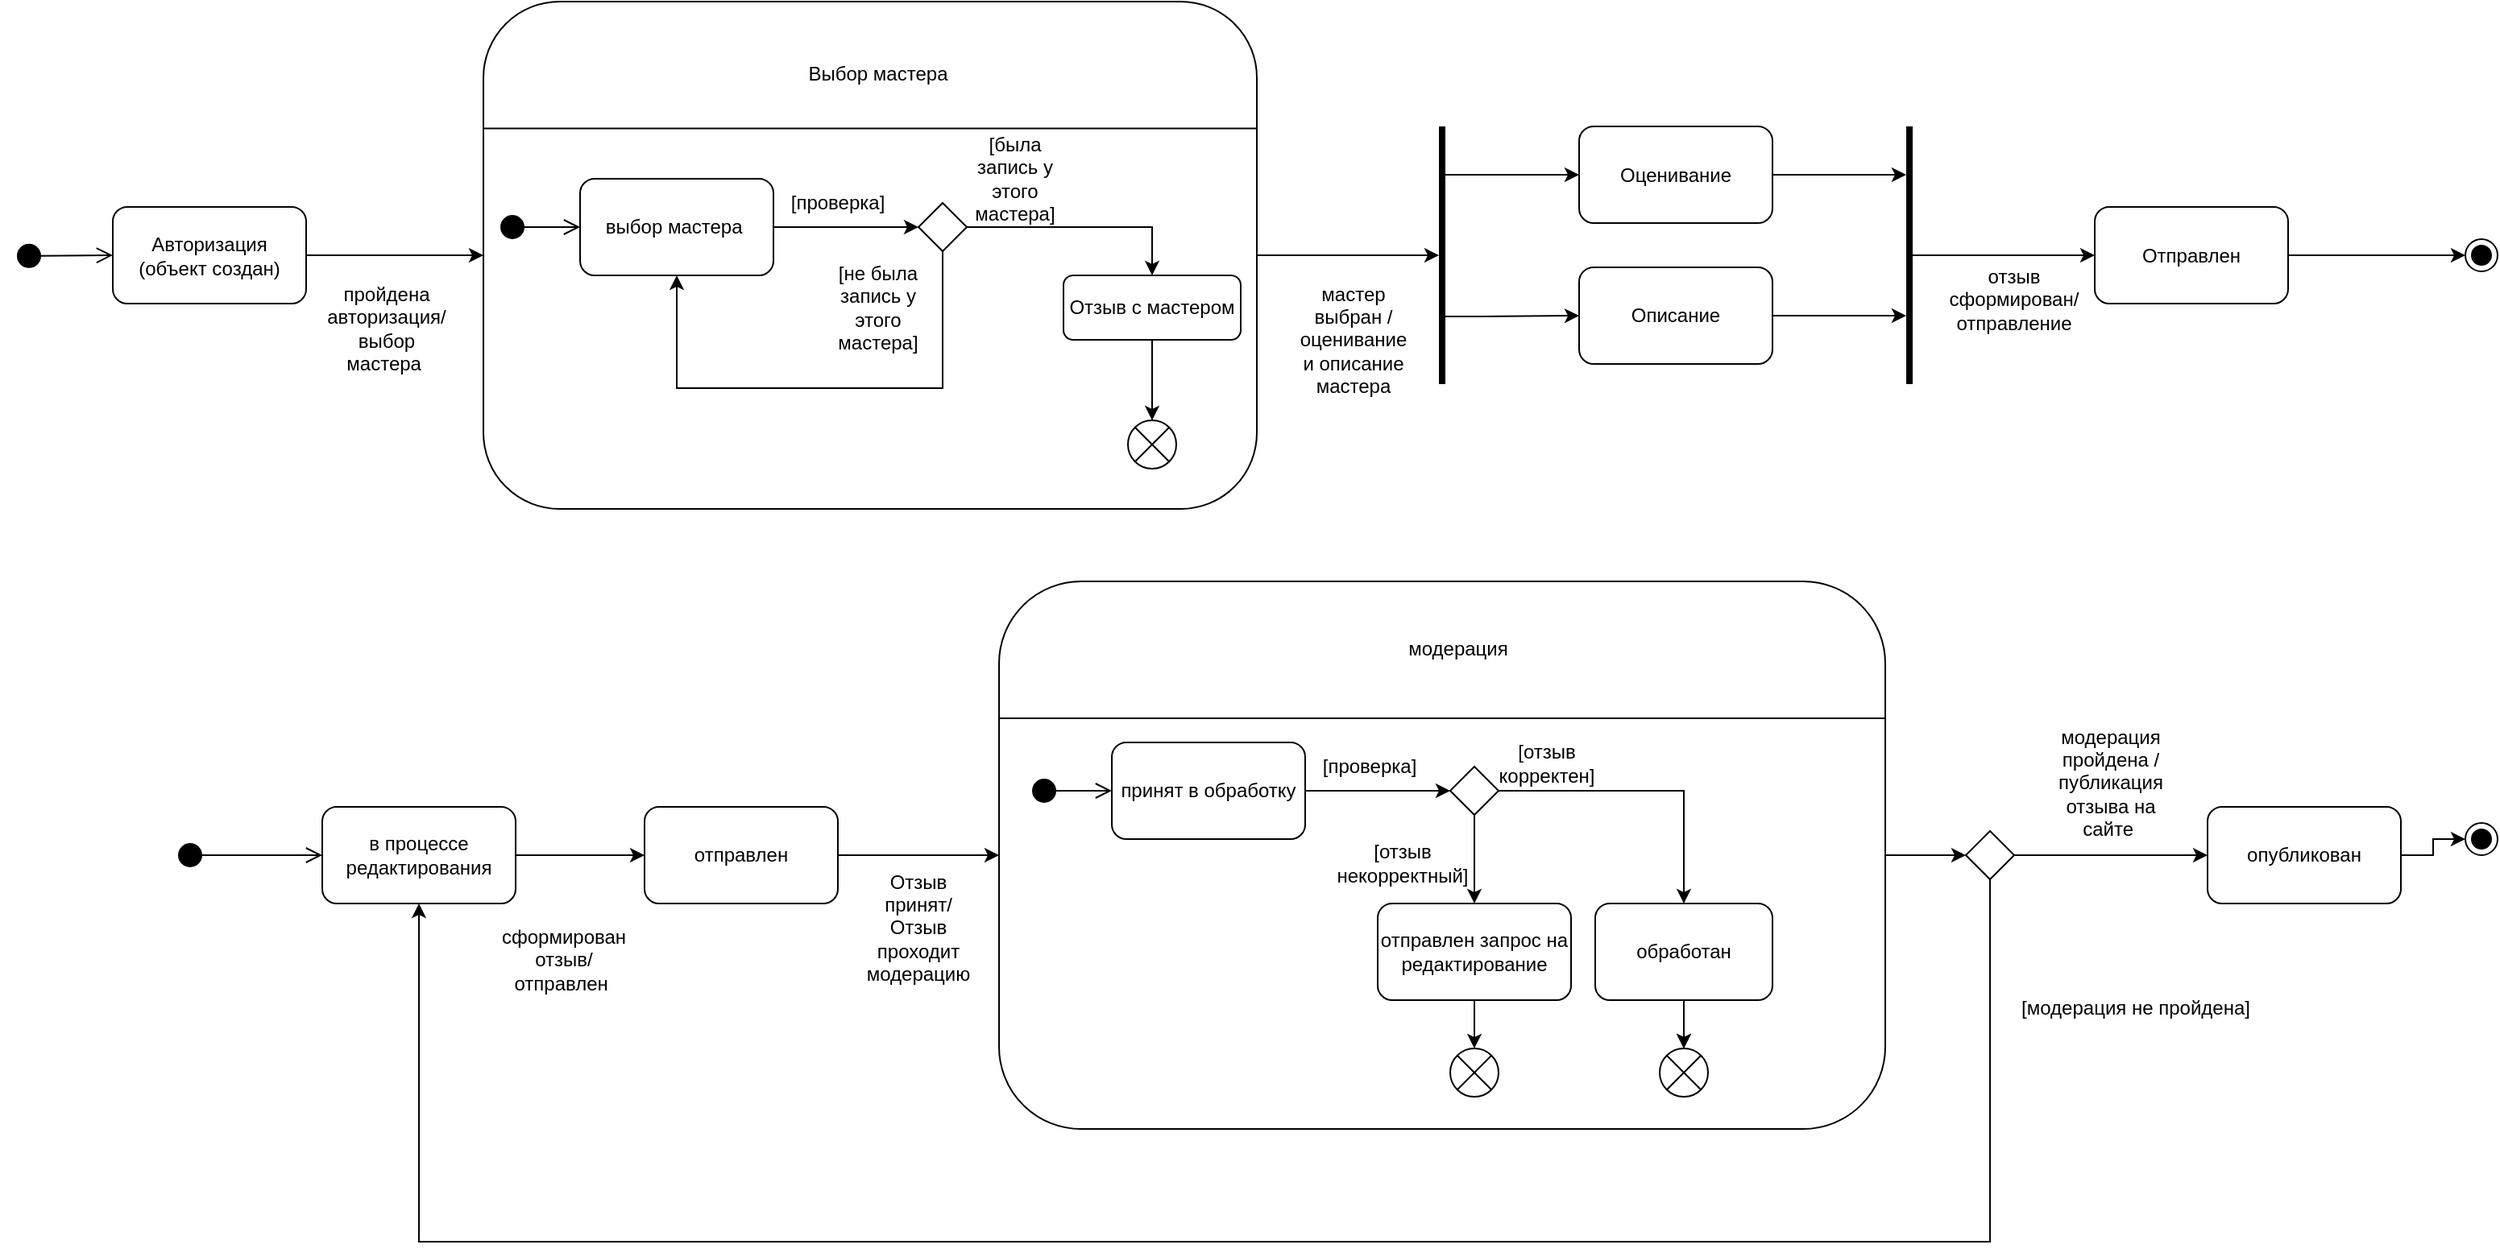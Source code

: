<mxfile version="22.1.8" type="github">
  <diagram name="Страница — 1" id="i03Dcrw-lSY2_fy-uRdG">
    <mxGraphModel dx="1336" dy="756" grid="1" gridSize="10" guides="1" tooltips="1" connect="1" arrows="1" fold="1" page="1" pageScale="1" pageWidth="1169" pageHeight="827" math="0" shadow="0">
      <root>
        <mxCell id="0" />
        <mxCell id="1" parent="0" />
        <mxCell id="OkwgzxEuTPkFEzWDDE73-4" value="" style="html=1;verticalAlign=bottom;startArrow=circle;startFill=1;endArrow=open;startSize=6;endSize=8;curved=0;rounded=0;entryX=0;entryY=0.5;entryDx=0;entryDy=0;" parent="1" target="OkwgzxEuTPkFEzWDDE73-5" edge="1">
          <mxGeometry width="80" relative="1" as="geometry">
            <mxPoint x="20" y="298" as="sourcePoint" />
            <mxPoint x="150" y="260" as="targetPoint" />
          </mxGeometry>
        </mxCell>
        <mxCell id="OkwgzxEuTPkFEzWDDE73-6" style="edgeStyle=orthogonalEdgeStyle;rounded=0;orthogonalLoop=1;jettySize=auto;html=1;entryX=0;entryY=0.5;entryDx=0;entryDy=0;" parent="1" source="OkwgzxEuTPkFEzWDDE73-5" target="OkwgzxEuTPkFEzWDDE73-9" edge="1">
          <mxGeometry relative="1" as="geometry">
            <mxPoint x="360.0" y="345" as="targetPoint" />
          </mxGeometry>
        </mxCell>
        <mxCell id="OkwgzxEuTPkFEzWDDE73-5" value="Авторизация &lt;br&gt;(объект создан)" style="rounded=1;whiteSpace=wrap;html=1;" parent="1" vertex="1">
          <mxGeometry x="80" y="267.5" width="120" height="60" as="geometry" />
        </mxCell>
        <mxCell id="OkwgzxEuTPkFEzWDDE73-79" style="edgeStyle=orthogonalEdgeStyle;rounded=0;orthogonalLoop=1;jettySize=auto;html=1;" parent="1" source="OkwgzxEuTPkFEzWDDE73-9" target="OkwgzxEuTPkFEzWDDE73-77" edge="1">
          <mxGeometry relative="1" as="geometry">
            <Array as="points">
              <mxPoint x="880" y="298" />
              <mxPoint x="880" y="298" />
            </Array>
          </mxGeometry>
        </mxCell>
        <mxCell id="OkwgzxEuTPkFEzWDDE73-9" value="" style="rounded=1;whiteSpace=wrap;html=1;" parent="1" vertex="1">
          <mxGeometry x="310" y="140" width="480" height="315" as="geometry" />
        </mxCell>
        <mxCell id="OkwgzxEuTPkFEzWDDE73-10" value="" style="endArrow=none;html=1;rounded=0;exitX=0;exitY=0.25;exitDx=0;exitDy=0;entryX=1;entryY=0.25;entryDx=0;entryDy=0;" parent="1" source="OkwgzxEuTPkFEzWDDE73-9" target="OkwgzxEuTPkFEzWDDE73-9" edge="1">
          <mxGeometry width="50" height="50" relative="1" as="geometry">
            <mxPoint x="500" y="390" as="sourcePoint" />
            <mxPoint x="550" y="340" as="targetPoint" />
          </mxGeometry>
        </mxCell>
        <mxCell id="OkwgzxEuTPkFEzWDDE73-11" value="Выбор мастера" style="text;html=1;strokeColor=none;fillColor=none;align=center;verticalAlign=middle;whiteSpace=wrap;rounded=0;movable=1;resizable=1;rotatable=1;deletable=1;editable=1;locked=0;connectable=1;" parent="1" vertex="1">
          <mxGeometry x="490" y="170" width="130" height="30" as="geometry" />
        </mxCell>
        <mxCell id="OkwgzxEuTPkFEzWDDE73-17" style="edgeStyle=orthogonalEdgeStyle;rounded=0;orthogonalLoop=1;jettySize=auto;html=1;entryX=0;entryY=0.5;entryDx=0;entryDy=0;" parent="1" source="OkwgzxEuTPkFEzWDDE73-12" target="OkwgzxEuTPkFEzWDDE73-16" edge="1">
          <mxGeometry relative="1" as="geometry" />
        </mxCell>
        <mxCell id="OkwgzxEuTPkFEzWDDE73-12" value="выбор мастера&amp;nbsp;" style="rounded=1;whiteSpace=wrap;html=1;" parent="1" vertex="1">
          <mxGeometry x="370" y="250" width="120" height="60" as="geometry" />
        </mxCell>
        <mxCell id="OkwgzxEuTPkFEzWDDE73-15" value="" style="html=1;verticalAlign=bottom;startArrow=circle;startFill=1;endArrow=open;startSize=6;endSize=8;curved=0;rounded=0;entryX=0;entryY=0.5;entryDx=0;entryDy=0;" parent="1" target="OkwgzxEuTPkFEzWDDE73-12" edge="1">
          <mxGeometry width="80" relative="1" as="geometry">
            <mxPoint x="320" y="280" as="sourcePoint" />
            <mxPoint x="350" y="279.41" as="targetPoint" />
          </mxGeometry>
        </mxCell>
        <mxCell id="OkwgzxEuTPkFEzWDDE73-16" value="" style="rhombus;whiteSpace=wrap;html=1;" parent="1" vertex="1">
          <mxGeometry x="580" y="265" width="30" height="30" as="geometry" />
        </mxCell>
        <mxCell id="OkwgzxEuTPkFEzWDDE73-21" value="" style="verticalLabelPosition=bottom;verticalAlign=top;html=1;shape=mxgraph.flowchart.or;" parent="1" vertex="1">
          <mxGeometry x="710" y="400" width="30" height="30" as="geometry" />
        </mxCell>
        <mxCell id="OkwgzxEuTPkFEzWDDE73-24" style="edgeStyle=orthogonalEdgeStyle;rounded=0;orthogonalLoop=1;jettySize=auto;html=1;entryX=0.5;entryY=0;entryDx=0;entryDy=0;" parent="1" source="OkwgzxEuTPkFEzWDDE73-16" target="OkwgzxEuTPkFEzWDDE73-28" edge="1">
          <mxGeometry relative="1" as="geometry">
            <mxPoint x="725" y="330" as="targetPoint" />
          </mxGeometry>
        </mxCell>
        <mxCell id="OkwgzxEuTPkFEzWDDE73-26" value="[проверка]" style="text;html=1;strokeColor=none;fillColor=none;align=center;verticalAlign=middle;whiteSpace=wrap;rounded=0;" parent="1" vertex="1">
          <mxGeometry x="500" y="250" width="60" height="30" as="geometry" />
        </mxCell>
        <mxCell id="OkwgzxEuTPkFEzWDDE73-27" value="[была запись у этого мастера]" style="text;html=1;strokeColor=none;fillColor=none;align=center;verticalAlign=middle;whiteSpace=wrap;rounded=0;" parent="1" vertex="1">
          <mxGeometry x="610" y="235" width="60" height="30" as="geometry" />
        </mxCell>
        <mxCell id="OkwgzxEuTPkFEzWDDE73-28" value="Отзыв с мастером" style="rounded=1;whiteSpace=wrap;html=1;" parent="1" vertex="1">
          <mxGeometry x="670" y="310" width="110" height="40" as="geometry" />
        </mxCell>
        <mxCell id="OkwgzxEuTPkFEzWDDE73-29" style="edgeStyle=orthogonalEdgeStyle;rounded=0;orthogonalLoop=1;jettySize=auto;html=1;entryX=0.5;entryY=0;entryDx=0;entryDy=0;entryPerimeter=0;" parent="1" source="OkwgzxEuTPkFEzWDDE73-28" target="OkwgzxEuTPkFEzWDDE73-21" edge="1">
          <mxGeometry relative="1" as="geometry" />
        </mxCell>
        <mxCell id="OkwgzxEuTPkFEzWDDE73-30" value="[не была запись у этого мастера]" style="text;html=1;strokeColor=none;fillColor=none;align=center;verticalAlign=middle;whiteSpace=wrap;rounded=0;" parent="1" vertex="1">
          <mxGeometry x="525" y="315" width="60" height="30" as="geometry" />
        </mxCell>
        <mxCell id="OkwgzxEuTPkFEzWDDE73-33" style="edgeStyle=orthogonalEdgeStyle;rounded=0;orthogonalLoop=1;jettySize=auto;html=1;" parent="1" source="OkwgzxEuTPkFEzWDDE73-16" target="OkwgzxEuTPkFEzWDDE73-12" edge="1">
          <mxGeometry relative="1" as="geometry">
            <Array as="points">
              <mxPoint x="595" y="380" />
              <mxPoint x="430" y="380" />
            </Array>
          </mxGeometry>
        </mxCell>
        <mxCell id="OkwgzxEuTPkFEzWDDE73-83" style="edgeStyle=orthogonalEdgeStyle;rounded=0;orthogonalLoop=1;jettySize=auto;html=1;" parent="1" source="OkwgzxEuTPkFEzWDDE73-35" target="OkwgzxEuTPkFEzWDDE73-78" edge="1">
          <mxGeometry relative="1" as="geometry">
            <Array as="points">
              <mxPoint x="1180" y="247.5" />
              <mxPoint x="1180" y="247.5" />
            </Array>
          </mxGeometry>
        </mxCell>
        <mxCell id="OkwgzxEuTPkFEzWDDE73-35" value="Оценивание" style="rounded=1;whiteSpace=wrap;html=1;" parent="1" vertex="1">
          <mxGeometry x="990" y="217.5" width="120" height="60" as="geometry" />
        </mxCell>
        <mxCell id="OkwgzxEuTPkFEzWDDE73-84" style="edgeStyle=orthogonalEdgeStyle;rounded=0;orthogonalLoop=1;jettySize=auto;html=1;" parent="1" source="OkwgzxEuTPkFEzWDDE73-36" target="OkwgzxEuTPkFEzWDDE73-78" edge="1">
          <mxGeometry relative="1" as="geometry">
            <Array as="points">
              <mxPoint x="1180" y="335.5" />
              <mxPoint x="1180" y="335.5" />
            </Array>
          </mxGeometry>
        </mxCell>
        <mxCell id="OkwgzxEuTPkFEzWDDE73-36" value="Описание" style="rounded=1;whiteSpace=wrap;html=1;" parent="1" vertex="1">
          <mxGeometry x="990" y="305" width="120" height="60" as="geometry" />
        </mxCell>
        <mxCell id="OkwgzxEuTPkFEzWDDE73-39" value="" style="ellipse;html=1;shape=endState;fillColor=#000000;strokeColor=#000000;" parent="1" vertex="1">
          <mxGeometry x="1540" y="287.5" width="20" height="20" as="geometry" />
        </mxCell>
        <mxCell id="OkwgzxEuTPkFEzWDDE73-80" style="edgeStyle=orthogonalEdgeStyle;rounded=0;orthogonalLoop=1;jettySize=auto;html=1;entryX=0;entryY=0.5;entryDx=0;entryDy=0;" parent="1" source="OkwgzxEuTPkFEzWDDE73-77" target="OkwgzxEuTPkFEzWDDE73-35" edge="1">
          <mxGeometry relative="1" as="geometry">
            <Array as="points">
              <mxPoint x="930" y="247.5" />
              <mxPoint x="930" y="247.5" />
            </Array>
          </mxGeometry>
        </mxCell>
        <mxCell id="OkwgzxEuTPkFEzWDDE73-81" style="edgeStyle=orthogonalEdgeStyle;rounded=0;orthogonalLoop=1;jettySize=auto;html=1;entryX=0;entryY=0.5;entryDx=0;entryDy=0;" parent="1" source="OkwgzxEuTPkFEzWDDE73-77" target="OkwgzxEuTPkFEzWDDE73-36" edge="1">
          <mxGeometry relative="1" as="geometry">
            <Array as="points">
              <mxPoint x="930" y="335.5" />
              <mxPoint x="930" y="335.5" />
            </Array>
          </mxGeometry>
        </mxCell>
        <mxCell id="OkwgzxEuTPkFEzWDDE73-77" value="" style="line;strokeWidth=4;direction=south;html=1;perimeter=backbonePerimeter;points=[];outlineConnect=0;" parent="1" vertex="1">
          <mxGeometry x="900" y="217.5" width="10" height="160" as="geometry" />
        </mxCell>
        <mxCell id="OkwgzxEuTPkFEzWDDE73-97" style="edgeStyle=orthogonalEdgeStyle;rounded=0;orthogonalLoop=1;jettySize=auto;html=1;entryX=0;entryY=0.5;entryDx=0;entryDy=0;" parent="1" source="OkwgzxEuTPkFEzWDDE73-78" target="OkwgzxEuTPkFEzWDDE73-94" edge="1">
          <mxGeometry relative="1" as="geometry" />
        </mxCell>
        <mxCell id="OkwgzxEuTPkFEzWDDE73-78" value="" style="line;strokeWidth=4;direction=south;html=1;perimeter=backbonePerimeter;points=[];outlineConnect=0;" parent="1" vertex="1">
          <mxGeometry x="1190" y="217.5" width="10" height="160" as="geometry" />
        </mxCell>
        <mxCell id="OkwgzxEuTPkFEzWDDE73-89" value="пройдена авторизация/ выбор мастера&amp;nbsp;" style="text;html=1;strokeColor=none;fillColor=none;align=center;verticalAlign=middle;whiteSpace=wrap;rounded=0;" parent="1" vertex="1">
          <mxGeometry x="220" y="327.5" width="60" height="30" as="geometry" />
        </mxCell>
        <mxCell id="OkwgzxEuTPkFEzWDDE73-91" value="мастер выбран / оценивание и описание мастера" style="text;html=1;strokeColor=none;fillColor=none;align=center;verticalAlign=middle;whiteSpace=wrap;rounded=0;" parent="1" vertex="1">
          <mxGeometry x="820" y="335" width="60" height="30" as="geometry" />
        </mxCell>
        <mxCell id="OkwgzxEuTPkFEzWDDE73-96" style="edgeStyle=orthogonalEdgeStyle;rounded=0;orthogonalLoop=1;jettySize=auto;html=1;entryX=0;entryY=0.5;entryDx=0;entryDy=0;" parent="1" source="OkwgzxEuTPkFEzWDDE73-94" target="OkwgzxEuTPkFEzWDDE73-39" edge="1">
          <mxGeometry relative="1" as="geometry" />
        </mxCell>
        <mxCell id="OkwgzxEuTPkFEzWDDE73-94" value="Отправлен" style="rounded=1;whiteSpace=wrap;html=1;" parent="1" vertex="1">
          <mxGeometry x="1310" y="267.5" width="120" height="60" as="geometry" />
        </mxCell>
        <mxCell id="OkwgzxEuTPkFEzWDDE73-98" value="отзыв сформирован/ отправление" style="text;html=1;strokeColor=none;fillColor=none;align=center;verticalAlign=middle;whiteSpace=wrap;rounded=0;" parent="1" vertex="1">
          <mxGeometry x="1230" y="310" width="60" height="30" as="geometry" />
        </mxCell>
        <mxCell id="DbrJvrU1StrYY2XCQFml-1" value="" style="html=1;verticalAlign=bottom;startArrow=circle;startFill=1;endArrow=open;startSize=6;endSize=8;curved=0;rounded=0;entryX=0;entryY=0.5;entryDx=0;entryDy=0;" edge="1" parent="1" target="DbrJvrU1StrYY2XCQFml-10">
          <mxGeometry width="80" relative="1" as="geometry">
            <mxPoint x="120" y="670" as="sourcePoint" />
            <mxPoint x="110" y="640" as="targetPoint" />
          </mxGeometry>
        </mxCell>
        <mxCell id="DbrJvrU1StrYY2XCQFml-2" value="" style="ellipse;html=1;shape=endState;fillColor=#000000;strokeColor=#000000;" vertex="1" parent="1">
          <mxGeometry x="1540" y="650" width="20" height="20" as="geometry" />
        </mxCell>
        <mxCell id="DbrJvrU1StrYY2XCQFml-13" style="edgeStyle=orthogonalEdgeStyle;rounded=0;orthogonalLoop=1;jettySize=auto;html=1;entryX=0;entryY=0.5;entryDx=0;entryDy=0;exitX=1;exitY=0.5;exitDx=0;exitDy=0;" edge="1" parent="1" source="DbrJvrU1StrYY2XCQFml-55" target="DbrJvrU1StrYY2XCQFml-5">
          <mxGeometry relative="1" as="geometry">
            <mxPoint x="1280" y="670" as="sourcePoint" />
          </mxGeometry>
        </mxCell>
        <mxCell id="DbrJvrU1StrYY2XCQFml-12" style="edgeStyle=orthogonalEdgeStyle;rounded=0;orthogonalLoop=1;jettySize=auto;html=1;entryX=0;entryY=0.5;entryDx=0;entryDy=0;" edge="1" parent="1" source="DbrJvrU1StrYY2XCQFml-4" target="DbrJvrU1StrYY2XCQFml-22">
          <mxGeometry relative="1" as="geometry">
            <mxPoint x="620" y="670" as="targetPoint" />
          </mxGeometry>
        </mxCell>
        <mxCell id="DbrJvrU1StrYY2XCQFml-4" value="отправлен" style="rounded=1;whiteSpace=wrap;html=1;" vertex="1" parent="1">
          <mxGeometry x="410" y="640" width="120" height="60" as="geometry" />
        </mxCell>
        <mxCell id="DbrJvrU1StrYY2XCQFml-8" style="edgeStyle=orthogonalEdgeStyle;rounded=0;orthogonalLoop=1;jettySize=auto;html=1;entryX=0;entryY=0.5;entryDx=0;entryDy=0;" edge="1" parent="1" source="DbrJvrU1StrYY2XCQFml-5" target="DbrJvrU1StrYY2XCQFml-2">
          <mxGeometry relative="1" as="geometry" />
        </mxCell>
        <mxCell id="DbrJvrU1StrYY2XCQFml-5" value="опубликован" style="rounded=1;whiteSpace=wrap;html=1;" vertex="1" parent="1">
          <mxGeometry x="1380" y="640" width="120" height="60" as="geometry" />
        </mxCell>
        <mxCell id="DbrJvrU1StrYY2XCQFml-11" style="edgeStyle=orthogonalEdgeStyle;rounded=0;orthogonalLoop=1;jettySize=auto;html=1;entryX=0;entryY=0.5;entryDx=0;entryDy=0;" edge="1" parent="1" source="DbrJvrU1StrYY2XCQFml-10" target="DbrJvrU1StrYY2XCQFml-4">
          <mxGeometry relative="1" as="geometry" />
        </mxCell>
        <mxCell id="DbrJvrU1StrYY2XCQFml-10" value="в процессе редактирования" style="rounded=1;whiteSpace=wrap;html=1;" vertex="1" parent="1">
          <mxGeometry x="210" y="640" width="120" height="60" as="geometry" />
        </mxCell>
        <mxCell id="DbrJvrU1StrYY2XCQFml-15" value="сформирован отзыв/ отправлен&amp;nbsp;" style="text;html=1;strokeColor=none;fillColor=none;align=center;verticalAlign=middle;whiteSpace=wrap;rounded=0;" vertex="1" parent="1">
          <mxGeometry x="330" y="720" width="60" height="30" as="geometry" />
        </mxCell>
        <mxCell id="DbrJvrU1StrYY2XCQFml-16" value="Отзыв принят/ Отзыв проходит модерацию" style="text;html=1;strokeColor=none;fillColor=none;align=center;verticalAlign=middle;whiteSpace=wrap;rounded=0;" vertex="1" parent="1">
          <mxGeometry x="550" y="700" width="60" height="30" as="geometry" />
        </mxCell>
        <mxCell id="DbrJvrU1StrYY2XCQFml-17" value="модерация пройдена / публикация отзыва на сайте&amp;nbsp;" style="text;html=1;strokeColor=none;fillColor=none;align=center;verticalAlign=middle;whiteSpace=wrap;rounded=0;" vertex="1" parent="1">
          <mxGeometry x="1290" y="610" width="60" height="30" as="geometry" />
        </mxCell>
        <mxCell id="DbrJvrU1StrYY2XCQFml-46" value="" style="group" vertex="1" connectable="0" parent="1">
          <mxGeometry x="630" y="500" width="550" height="340" as="geometry" />
        </mxCell>
        <mxCell id="DbrJvrU1StrYY2XCQFml-22" value="" style="rounded=1;whiteSpace=wrap;html=1;" vertex="1" parent="DbrJvrU1StrYY2XCQFml-46">
          <mxGeometry width="550" height="340" as="geometry" />
        </mxCell>
        <mxCell id="DbrJvrU1StrYY2XCQFml-23" value="" style="endArrow=none;html=1;rounded=0;exitX=0;exitY=0.25;exitDx=0;exitDy=0;entryX=1;entryY=0.25;entryDx=0;entryDy=0;" edge="1" parent="DbrJvrU1StrYY2XCQFml-46" source="DbrJvrU1StrYY2XCQFml-22" target="DbrJvrU1StrYY2XCQFml-22">
          <mxGeometry width="50" height="50" relative="1" as="geometry">
            <mxPoint x="200" y="240" as="sourcePoint" />
            <mxPoint x="250" y="190" as="targetPoint" />
          </mxGeometry>
        </mxCell>
        <mxCell id="DbrJvrU1StrYY2XCQFml-24" value="модерация" style="text;html=1;strokeColor=none;fillColor=none;align=center;verticalAlign=middle;whiteSpace=wrap;rounded=0;movable=1;resizable=1;rotatable=1;deletable=1;editable=1;locked=0;connectable=1;" vertex="1" parent="DbrJvrU1StrYY2XCQFml-46">
          <mxGeometry x="220" y="27" width="130" height="30" as="geometry" />
        </mxCell>
        <mxCell id="DbrJvrU1StrYY2XCQFml-26" value="принят в обработку" style="rounded=1;whiteSpace=wrap;html=1;" vertex="1" parent="DbrJvrU1StrYY2XCQFml-46">
          <mxGeometry x="70" y="100" width="120" height="60" as="geometry" />
        </mxCell>
        <mxCell id="DbrJvrU1StrYY2XCQFml-27" value="" style="html=1;verticalAlign=bottom;startArrow=circle;startFill=1;endArrow=open;startSize=6;endSize=8;curved=0;rounded=0;entryX=0;entryY=0.5;entryDx=0;entryDy=0;" edge="1" parent="DbrJvrU1StrYY2XCQFml-46" target="DbrJvrU1StrYY2XCQFml-26">
          <mxGeometry width="80" relative="1" as="geometry">
            <mxPoint x="20" y="130" as="sourcePoint" />
            <mxPoint x="50" y="129.41" as="targetPoint" />
          </mxGeometry>
        </mxCell>
        <mxCell id="DbrJvrU1StrYY2XCQFml-28" value="" style="rhombus;whiteSpace=wrap;html=1;" vertex="1" parent="DbrJvrU1StrYY2XCQFml-46">
          <mxGeometry x="280" y="115" width="30" height="30" as="geometry" />
        </mxCell>
        <mxCell id="DbrJvrU1StrYY2XCQFml-25" style="edgeStyle=orthogonalEdgeStyle;rounded=0;orthogonalLoop=1;jettySize=auto;html=1;entryX=0;entryY=0.5;entryDx=0;entryDy=0;" edge="1" parent="DbrJvrU1StrYY2XCQFml-46" source="DbrJvrU1StrYY2XCQFml-26" target="DbrJvrU1StrYY2XCQFml-28">
          <mxGeometry relative="1" as="geometry" />
        </mxCell>
        <mxCell id="DbrJvrU1StrYY2XCQFml-29" value="" style="verticalLabelPosition=bottom;verticalAlign=top;html=1;shape=mxgraph.flowchart.or;" vertex="1" parent="DbrJvrU1StrYY2XCQFml-46">
          <mxGeometry x="410" y="290" width="30" height="30" as="geometry" />
        </mxCell>
        <mxCell id="DbrJvrU1StrYY2XCQFml-30" style="edgeStyle=orthogonalEdgeStyle;rounded=0;orthogonalLoop=1;jettySize=auto;html=1;entryX=0.5;entryY=0;entryDx=0;entryDy=0;" edge="1" parent="DbrJvrU1StrYY2XCQFml-46" source="DbrJvrU1StrYY2XCQFml-28" target="DbrJvrU1StrYY2XCQFml-33">
          <mxGeometry relative="1" as="geometry">
            <mxPoint x="425" y="180" as="targetPoint" />
          </mxGeometry>
        </mxCell>
        <mxCell id="DbrJvrU1StrYY2XCQFml-31" value="[проверка]" style="text;html=1;strokeColor=none;fillColor=none;align=center;verticalAlign=middle;whiteSpace=wrap;rounded=0;" vertex="1" parent="DbrJvrU1StrYY2XCQFml-46">
          <mxGeometry x="200" y="100" width="60" height="30" as="geometry" />
        </mxCell>
        <mxCell id="DbrJvrU1StrYY2XCQFml-32" value="[отзыв корректен]" style="text;html=1;strokeColor=none;fillColor=none;align=center;verticalAlign=middle;whiteSpace=wrap;rounded=0;" vertex="1" parent="DbrJvrU1StrYY2XCQFml-46">
          <mxGeometry x="310" y="95" width="60" height="35" as="geometry" />
        </mxCell>
        <mxCell id="DbrJvrU1StrYY2XCQFml-45" value="" style="edgeStyle=orthogonalEdgeStyle;rounded=0;orthogonalLoop=1;jettySize=auto;html=1;" edge="1" parent="DbrJvrU1StrYY2XCQFml-46" source="DbrJvrU1StrYY2XCQFml-33" target="DbrJvrU1StrYY2XCQFml-29">
          <mxGeometry relative="1" as="geometry" />
        </mxCell>
        <mxCell id="DbrJvrU1StrYY2XCQFml-33" value="обработан" style="rounded=1;whiteSpace=wrap;html=1;" vertex="1" parent="DbrJvrU1StrYY2XCQFml-46">
          <mxGeometry x="370" y="200" width="110" height="60" as="geometry" />
        </mxCell>
        <mxCell id="DbrJvrU1StrYY2XCQFml-34" style="edgeStyle=orthogonalEdgeStyle;rounded=0;orthogonalLoop=1;jettySize=auto;html=1;entryX=0.5;entryY=0;entryDx=0;entryDy=0;entryPerimeter=0;" edge="1" parent="DbrJvrU1StrYY2XCQFml-46" source="DbrJvrU1StrYY2XCQFml-33" target="DbrJvrU1StrYY2XCQFml-29">
          <mxGeometry relative="1" as="geometry" />
        </mxCell>
        <mxCell id="DbrJvrU1StrYY2XCQFml-35" value="[отзыв некорректный]" style="text;html=1;strokeColor=none;fillColor=none;align=center;verticalAlign=middle;whiteSpace=wrap;rounded=0;" vertex="1" parent="DbrJvrU1StrYY2XCQFml-46">
          <mxGeometry x="217.5" y="160" width="65" height="30" as="geometry" />
        </mxCell>
        <mxCell id="DbrJvrU1StrYY2XCQFml-41" value="отправлен запрос на редактирование" style="rounded=1;whiteSpace=wrap;html=1;" vertex="1" parent="DbrJvrU1StrYY2XCQFml-46">
          <mxGeometry x="235" y="200" width="120" height="60" as="geometry" />
        </mxCell>
        <mxCell id="DbrJvrU1StrYY2XCQFml-42" style="edgeStyle=orthogonalEdgeStyle;rounded=0;orthogonalLoop=1;jettySize=auto;html=1;exitX=0.5;exitY=1;exitDx=0;exitDy=0;entryX=0.5;entryY=0;entryDx=0;entryDy=0;" edge="1" parent="DbrJvrU1StrYY2XCQFml-46" source="DbrJvrU1StrYY2XCQFml-28" target="DbrJvrU1StrYY2XCQFml-41">
          <mxGeometry relative="1" as="geometry" />
        </mxCell>
        <mxCell id="DbrJvrU1StrYY2XCQFml-43" value="" style="verticalLabelPosition=bottom;verticalAlign=top;html=1;shape=mxgraph.flowchart.or;" vertex="1" parent="DbrJvrU1StrYY2XCQFml-46">
          <mxGeometry x="280" y="290" width="30" height="30" as="geometry" />
        </mxCell>
        <mxCell id="DbrJvrU1StrYY2XCQFml-44" style="edgeStyle=orthogonalEdgeStyle;rounded=0;orthogonalLoop=1;jettySize=auto;html=1;exitX=0.5;exitY=1;exitDx=0;exitDy=0;entryX=0.5;entryY=0;entryDx=0;entryDy=0;entryPerimeter=0;" edge="1" parent="DbrJvrU1StrYY2XCQFml-46" source="DbrJvrU1StrYY2XCQFml-41" target="DbrJvrU1StrYY2XCQFml-43">
          <mxGeometry relative="1" as="geometry" />
        </mxCell>
        <mxCell id="DbrJvrU1StrYY2XCQFml-47" style="edgeStyle=orthogonalEdgeStyle;rounded=0;orthogonalLoop=1;jettySize=auto;html=1;exitX=0.5;exitY=1;exitDx=0;exitDy=0;entryX=0.5;entryY=1;entryDx=0;entryDy=0;" edge="1" parent="1" source="DbrJvrU1StrYY2XCQFml-55" target="DbrJvrU1StrYY2XCQFml-10">
          <mxGeometry relative="1" as="geometry">
            <Array as="points">
              <mxPoint x="1245" y="910" />
              <mxPoint x="270" y="910" />
            </Array>
          </mxGeometry>
        </mxCell>
        <mxCell id="DbrJvrU1StrYY2XCQFml-48" value="[модерация не пройдена]" style="text;html=1;align=center;verticalAlign=middle;resizable=0;points=[];autosize=1;strokeColor=none;fillColor=none;" vertex="1" parent="1">
          <mxGeometry x="1250" y="750" width="170" height="30" as="geometry" />
        </mxCell>
        <mxCell id="DbrJvrU1StrYY2XCQFml-55" value="" style="rhombus;whiteSpace=wrap;html=1;" vertex="1" parent="1">
          <mxGeometry x="1230" y="655" width="30" height="30" as="geometry" />
        </mxCell>
        <mxCell id="DbrJvrU1StrYY2XCQFml-59" style="edgeStyle=orthogonalEdgeStyle;rounded=0;orthogonalLoop=1;jettySize=auto;html=1;exitX=1;exitY=0.5;exitDx=0;exitDy=0;entryX=0;entryY=0.5;entryDx=0;entryDy=0;" edge="1" parent="1" source="DbrJvrU1StrYY2XCQFml-22" target="DbrJvrU1StrYY2XCQFml-55">
          <mxGeometry relative="1" as="geometry" />
        </mxCell>
      </root>
    </mxGraphModel>
  </diagram>
</mxfile>
